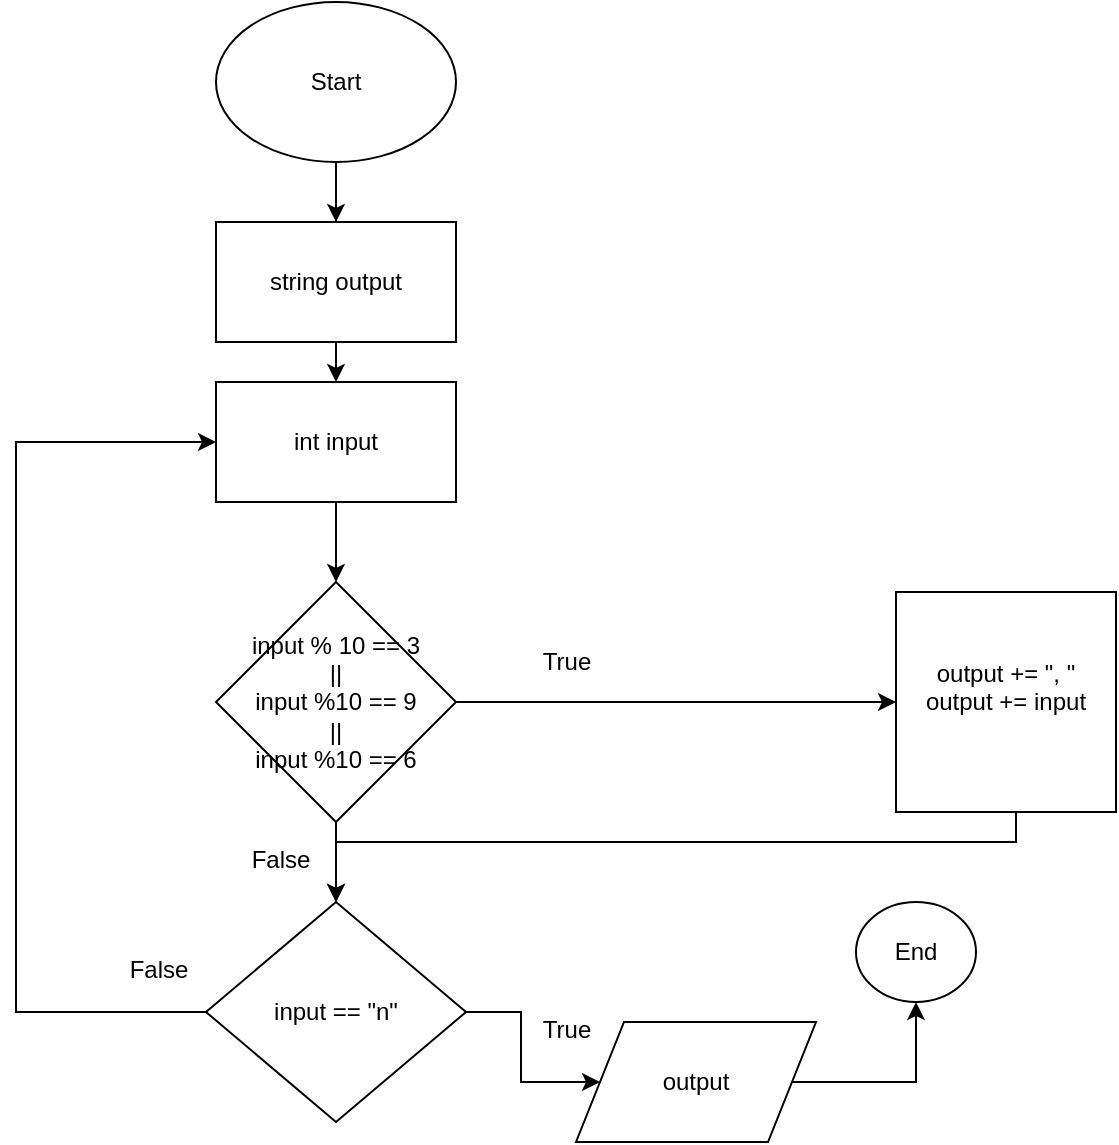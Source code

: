 <mxfile version="12.4.7" type="github"><diagram id="C5RBs43oDa-KdzZeNtuy" name="Page-1"><mxGraphModel dx="720" dy="400" grid="1" gridSize="10" guides="1" tooltips="1" connect="1" arrows="1" fold="1" page="1" pageScale="1" pageWidth="827" pageHeight="1169" math="0" shadow="0"><root><mxCell id="WIyWlLk6GJQsqaUBKTNV-0"/><mxCell id="WIyWlLk6GJQsqaUBKTNV-1" parent="WIyWlLk6GJQsqaUBKTNV-0"/><mxCell id="fBoS3SR9dcqgNnBO4dt6-16" style="edgeStyle=orthogonalEdgeStyle;rounded=0;orthogonalLoop=1;jettySize=auto;html=1;entryX=0.5;entryY=0;entryDx=0;entryDy=0;" edge="1" parent="WIyWlLk6GJQsqaUBKTNV-1" source="fBoS3SR9dcqgNnBO4dt6-0" target="fBoS3SR9dcqgNnBO4dt6-1"><mxGeometry relative="1" as="geometry"/></mxCell><mxCell id="fBoS3SR9dcqgNnBO4dt6-22" style="edgeStyle=orthogonalEdgeStyle;rounded=0;orthogonalLoop=1;jettySize=auto;html=1;entryX=0.5;entryY=0;entryDx=0;entryDy=0;" edge="1" parent="WIyWlLk6GJQsqaUBKTNV-1" source="fBoS3SR9dcqgNnBO4dt6-0" target="fBoS3SR9dcqgNnBO4dt6-21"><mxGeometry relative="1" as="geometry"/></mxCell><mxCell id="fBoS3SR9dcqgNnBO4dt6-0" value="Start" style="ellipse;whiteSpace=wrap;html=1;" vertex="1" parent="WIyWlLk6GJQsqaUBKTNV-1"><mxGeometry x="220" y="50" width="120" height="80" as="geometry"/></mxCell><mxCell id="fBoS3SR9dcqgNnBO4dt6-13" style="edgeStyle=orthogonalEdgeStyle;rounded=0;orthogonalLoop=1;jettySize=auto;html=1;entryX=0.5;entryY=0;entryDx=0;entryDy=0;" edge="1" parent="WIyWlLk6GJQsqaUBKTNV-1" source="fBoS3SR9dcqgNnBO4dt6-1" target="fBoS3SR9dcqgNnBO4dt6-5"><mxGeometry relative="1" as="geometry"/></mxCell><mxCell id="fBoS3SR9dcqgNnBO4dt6-1" value="&lt;div&gt;int input&lt;/div&gt;" style="rounded=0;whiteSpace=wrap;html=1;" vertex="1" parent="WIyWlLk6GJQsqaUBKTNV-1"><mxGeometry x="220" y="240" width="120" height="60" as="geometry"/></mxCell><mxCell id="fBoS3SR9dcqgNnBO4dt6-12" style="edgeStyle=orthogonalEdgeStyle;rounded=0;orthogonalLoop=1;jettySize=auto;html=1;entryX=0;entryY=0.5;entryDx=0;entryDy=0;" edge="1" parent="WIyWlLk6GJQsqaUBKTNV-1" source="fBoS3SR9dcqgNnBO4dt6-2" target="fBoS3SR9dcqgNnBO4dt6-1"><mxGeometry relative="1" as="geometry"><Array as="points"><mxPoint x="120" y="555"/><mxPoint x="120" y="270"/></Array></mxGeometry></mxCell><mxCell id="fBoS3SR9dcqgNnBO4dt6-17" style="edgeStyle=orthogonalEdgeStyle;rounded=0;orthogonalLoop=1;jettySize=auto;html=1;" edge="1" parent="WIyWlLk6GJQsqaUBKTNV-1" source="fBoS3SR9dcqgNnBO4dt6-2" target="fBoS3SR9dcqgNnBO4dt6-15"><mxGeometry relative="1" as="geometry"/></mxCell><mxCell id="fBoS3SR9dcqgNnBO4dt6-2" value="input == &quot;n&quot;" style="rhombus;whiteSpace=wrap;html=1;" vertex="1" parent="WIyWlLk6GJQsqaUBKTNV-1"><mxGeometry x="215" y="500" width="130" height="110" as="geometry"/></mxCell><mxCell id="fBoS3SR9dcqgNnBO4dt6-7" style="edgeStyle=orthogonalEdgeStyle;rounded=0;orthogonalLoop=1;jettySize=auto;html=1;entryX=0;entryY=0.5;entryDx=0;entryDy=0;" edge="1" parent="WIyWlLk6GJQsqaUBKTNV-1" source="fBoS3SR9dcqgNnBO4dt6-5" target="fBoS3SR9dcqgNnBO4dt6-6"><mxGeometry relative="1" as="geometry"/></mxCell><mxCell id="fBoS3SR9dcqgNnBO4dt6-9" style="edgeStyle=orthogonalEdgeStyle;rounded=0;orthogonalLoop=1;jettySize=auto;html=1;" edge="1" parent="WIyWlLk6GJQsqaUBKTNV-1" source="fBoS3SR9dcqgNnBO4dt6-5"><mxGeometry relative="1" as="geometry"><mxPoint x="280" y="500" as="targetPoint"/></mxGeometry></mxCell><mxCell id="fBoS3SR9dcqgNnBO4dt6-5" value="&lt;div&gt;input % 10 == 3&lt;/div&gt;&lt;div&gt;||&lt;/div&gt;&lt;div&gt;input %10 == 9&lt;/div&gt;&lt;div&gt;|| &lt;br&gt;&lt;/div&gt;&lt;div&gt;input %10 == 6&lt;br&gt;&lt;/div&gt;" style="rhombus;whiteSpace=wrap;html=1;" vertex="1" parent="WIyWlLk6GJQsqaUBKTNV-1"><mxGeometry x="220" y="340" width="120" height="120" as="geometry"/></mxCell><mxCell id="fBoS3SR9dcqgNnBO4dt6-8" style="edgeStyle=orthogonalEdgeStyle;rounded=0;orthogonalLoop=1;jettySize=auto;html=1;entryX=0.5;entryY=0;entryDx=0;entryDy=0;" edge="1" parent="WIyWlLk6GJQsqaUBKTNV-1" source="fBoS3SR9dcqgNnBO4dt6-6" target="fBoS3SR9dcqgNnBO4dt6-2"><mxGeometry relative="1" as="geometry"><Array as="points"><mxPoint x="620" y="470"/><mxPoint x="280" y="470"/></Array></mxGeometry></mxCell><mxCell id="fBoS3SR9dcqgNnBO4dt6-6" value="&lt;div&gt;output += &quot;, &quot;&lt;br&gt;&lt;/div&gt;&lt;div&gt;output += input&lt;/div&gt;&lt;div&gt;&lt;br&gt;&lt;/div&gt;" style="whiteSpace=wrap;html=1;aspect=fixed;" vertex="1" parent="WIyWlLk6GJQsqaUBKTNV-1"><mxGeometry x="560" y="345" width="110" height="110" as="geometry"/></mxCell><mxCell id="fBoS3SR9dcqgNnBO4dt6-10" value="True" style="text;html=1;align=center;verticalAlign=middle;resizable=0;points=[];autosize=1;" vertex="1" parent="WIyWlLk6GJQsqaUBKTNV-1"><mxGeometry x="375" y="370" width="40" height="20" as="geometry"/></mxCell><mxCell id="fBoS3SR9dcqgNnBO4dt6-11" value="False" style="text;html=1;align=center;verticalAlign=middle;resizable=0;points=[];autosize=1;" vertex="1" parent="WIyWlLk6GJQsqaUBKTNV-1"><mxGeometry x="232" y="469" width="40" height="20" as="geometry"/></mxCell><mxCell id="fBoS3SR9dcqgNnBO4dt6-14" value="False" style="text;html=1;align=center;verticalAlign=middle;resizable=0;points=[];autosize=1;" vertex="1" parent="WIyWlLk6GJQsqaUBKTNV-1"><mxGeometry x="171" y="524" width="40" height="20" as="geometry"/></mxCell><mxCell id="fBoS3SR9dcqgNnBO4dt6-20" style="edgeStyle=orthogonalEdgeStyle;rounded=0;orthogonalLoop=1;jettySize=auto;html=1;entryX=0.5;entryY=1;entryDx=0;entryDy=0;" edge="1" parent="WIyWlLk6GJQsqaUBKTNV-1" source="fBoS3SR9dcqgNnBO4dt6-15" target="fBoS3SR9dcqgNnBO4dt6-19"><mxGeometry relative="1" as="geometry"/></mxCell><mxCell id="fBoS3SR9dcqgNnBO4dt6-15" value="output" style="shape=parallelogram;perimeter=parallelogramPerimeter;whiteSpace=wrap;html=1;" vertex="1" parent="WIyWlLk6GJQsqaUBKTNV-1"><mxGeometry x="400" y="560" width="120" height="60" as="geometry"/></mxCell><mxCell id="fBoS3SR9dcqgNnBO4dt6-18" value="True" style="text;html=1;align=center;verticalAlign=middle;resizable=0;points=[];autosize=1;" vertex="1" parent="WIyWlLk6GJQsqaUBKTNV-1"><mxGeometry x="375" y="554" width="40" height="20" as="geometry"/></mxCell><mxCell id="fBoS3SR9dcqgNnBO4dt6-19" value="End" style="ellipse;whiteSpace=wrap;html=1;" vertex="1" parent="WIyWlLk6GJQsqaUBKTNV-1"><mxGeometry x="540" y="500" width="60" height="50" as="geometry"/></mxCell><mxCell id="fBoS3SR9dcqgNnBO4dt6-21" value="&lt;div&gt;string output&lt;br&gt;&lt;/div&gt;" style="rounded=0;whiteSpace=wrap;html=1;" vertex="1" parent="WIyWlLk6GJQsqaUBKTNV-1"><mxGeometry x="220" y="160" width="120" height="60" as="geometry"/></mxCell></root></mxGraphModel></diagram></mxfile>